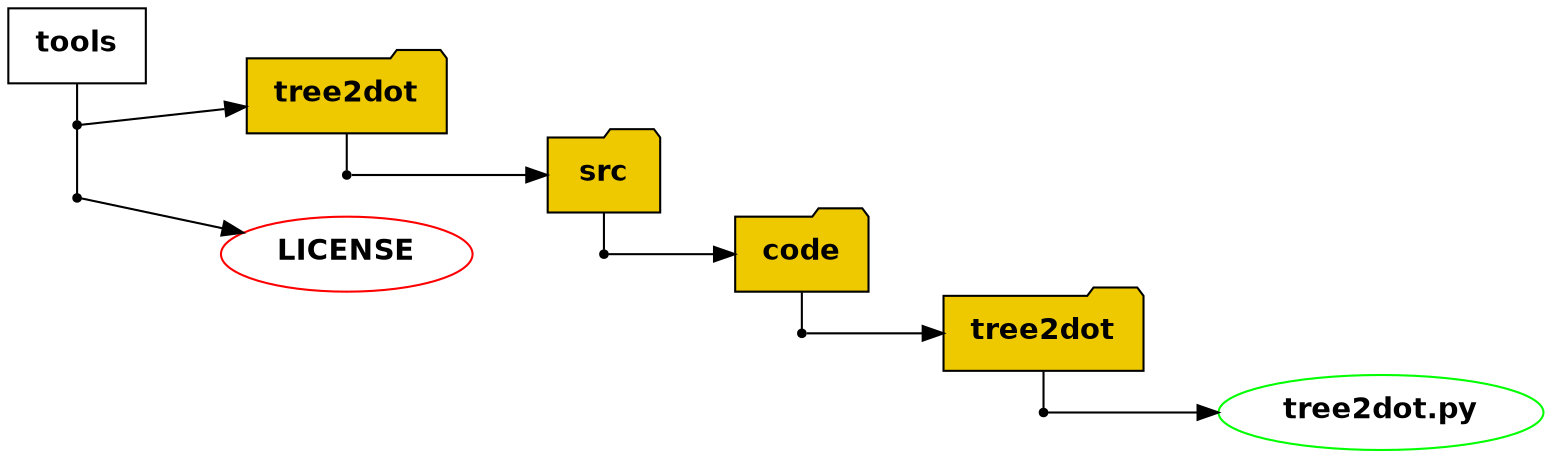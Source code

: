 digraph tree {
    graph [fontname = "helvetica"]
    node [fontname = "helvetica"]
    edge [fontname = "helvetica"]
    rankdir=LR;
// path: <tools> name: <> fqn: <tools>
// hex: <4a931512ce65bdc9ca6808adf92d8783>
gv_dl_4a931512ce65bdc9ca6808adf92d8783 [label=< <b>tools</b> >, shape=box]
// path: <tools> name: <tree2dot> fqn: <tools/tree2dot>
// hex: <8273e4edcbdbad61e4cb88a2d70d824d>
gv_d_8273e4edcbdbad61e4cb88a2d70d824d [shape=point]
gv_dl_8273e4edcbdbad61e4cb88a2d70d824d[label=< <b>tree2dot</b> >, shape=folder, fillcolor=gold2, style=filled]
gv_d_8273e4edcbdbad61e4cb88a2d70d824d -> gv_dl_8273e4edcbdbad61e4cb88a2d70d824d

// path: <tools> name: <LICENSE> fqn: <tools/LICENSE>
// hex: <7f1d75c1c71bb3662229f57f9043ec19>
gv_f_7f1d75c1c71bb3662229f57f9043ec19 [shape=point]
gv_fl_7f1d75c1c71bb3662229f57f9043ec19[label=< <b>LICENSE</b> >, shape=ellipse, color=red, fontcolor=black]
gv_f_7f1d75c1c71bb3662229f57f9043ec19 -> gv_fl_7f1d75c1c71bb3662229f57f9043ec19

// path: <tools/tree2dot> name: <src> fqn: <tools/tree2dot/src>
// hex: <0b8510be0d183ffe269d67e8591850d6>
gv_d_0b8510be0d183ffe269d67e8591850d6 [shape=point]
gv_dl_0b8510be0d183ffe269d67e8591850d6[label=< <b>src</b> >, shape=folder, fillcolor=gold2, style=filled]
gv_d_0b8510be0d183ffe269d67e8591850d6 -> gv_dl_0b8510be0d183ffe269d67e8591850d6

// path: <tools/tree2dot/src> name: <code> fqn: <tools/tree2dot/src/code>
// hex: <810f73e4b7579a5d6072b04766c29014>
gv_d_810f73e4b7579a5d6072b04766c29014 [shape=point]
gv_dl_810f73e4b7579a5d6072b04766c29014[label=< <b>code</b> >, shape=folder, fillcolor=gold2, style=filled]
gv_d_810f73e4b7579a5d6072b04766c29014 -> gv_dl_810f73e4b7579a5d6072b04766c29014

// path: <tools/tree2dot/src/code> name: <tree2dot> fqn: <tools/tree2dot/src/code/tree2dot>
// hex: <4b246943ed475e1a835da37420a92f12>
gv_d_4b246943ed475e1a835da37420a92f12 [shape=point]
gv_dl_4b246943ed475e1a835da37420a92f12[label=< <b>tree2dot</b> >, shape=folder, fillcolor=gold2, style=filled]
gv_d_4b246943ed475e1a835da37420a92f12 -> gv_dl_4b246943ed475e1a835da37420a92f12

// path: <tools/tree2dot/src/code/tree2dot> name: <tree2dot.py> fqn: <tools/tree2dot/src/code/tree2dot/tree2dot.py>
// hex: <584bd4bc6d301efa1b2e08400f47a374>
gv_f_584bd4bc6d301efa1b2e08400f47a374 [shape=point]
gv_fl_584bd4bc6d301efa1b2e08400f47a374[label=< <b>tree2dot.py</b> >, shape=ellipse, color=green, fontcolor=black]
gv_f_584bd4bc6d301efa1b2e08400f47a374 -> gv_fl_584bd4bc6d301efa1b2e08400f47a374

// path: <tools> name: <tree2dot> fqn: <tools/tree2dot>
// hex: <8273e4edcbdbad61e4cb88a2d70d824d>
// path: <tools> name: <LICENSE> fqn: <tools/LICENSE>
// hex: <7f1d75c1c71bb3662229f57f9043ec19>
    // path: <tools>
    {
    rank=same;
// path: <> name: <tools> fqn: <tools>
// hex: <4a931512ce65bdc9ca6808adf92d8783>
    gv_dl_4a931512ce65bdc9ca6808adf92d8783 -> gv_d_8273e4edcbdbad61e4cb88a2d70d824d -> gv_f_7f1d75c1c71bb3662229f57f9043ec19 [arrowhead=none]
    }

// path: <tools/tree2dot> name: <src> fqn: <tools/tree2dot/src>
// hex: <0b8510be0d183ffe269d67e8591850d6>
    // path: <tools/tree2dot>
    {
    rank=same;
// path: <tools> name: <tree2dot> fqn: <tools/tree2dot>
// hex: <8273e4edcbdbad61e4cb88a2d70d824d>
    gv_dl_8273e4edcbdbad61e4cb88a2d70d824d -> gv_d_0b8510be0d183ffe269d67e8591850d6 [arrowhead=none]
    }

// path: <tools/tree2dot/src> name: <code> fqn: <tools/tree2dot/src/code>
// hex: <810f73e4b7579a5d6072b04766c29014>
    // path: <tools/tree2dot/src>
    {
    rank=same;
// path: <tools/tree2dot> name: <src> fqn: <tools/tree2dot/src>
// hex: <0b8510be0d183ffe269d67e8591850d6>
    gv_dl_0b8510be0d183ffe269d67e8591850d6 -> gv_d_810f73e4b7579a5d6072b04766c29014 [arrowhead=none]
    }

// path: <tools/tree2dot/src/code> name: <tree2dot> fqn: <tools/tree2dot/src/code/tree2dot>
// hex: <4b246943ed475e1a835da37420a92f12>
    // path: <tools/tree2dot/src/code>
    {
    rank=same;
// path: <tools/tree2dot/src> name: <code> fqn: <tools/tree2dot/src/code>
// hex: <810f73e4b7579a5d6072b04766c29014>
    gv_dl_810f73e4b7579a5d6072b04766c29014 -> gv_d_4b246943ed475e1a835da37420a92f12 [arrowhead=none]
    }

// path: <tools/tree2dot/src/code/tree2dot> name: <tree2dot.py> fqn: <tools/tree2dot/src/code/tree2dot/tree2dot.py>
// hex: <584bd4bc6d301efa1b2e08400f47a374>
    // path: <tools/tree2dot/src/code/tree2dot>
    {
    rank=same;
// path: <tools/tree2dot/src/code> name: <tree2dot> fqn: <tools/tree2dot/src/code/tree2dot>
// hex: <4b246943ed475e1a835da37420a92f12>
    gv_dl_4b246943ed475e1a835da37420a92f12 -> gv_f_584bd4bc6d301efa1b2e08400f47a374 [arrowhead=none]
    }

}